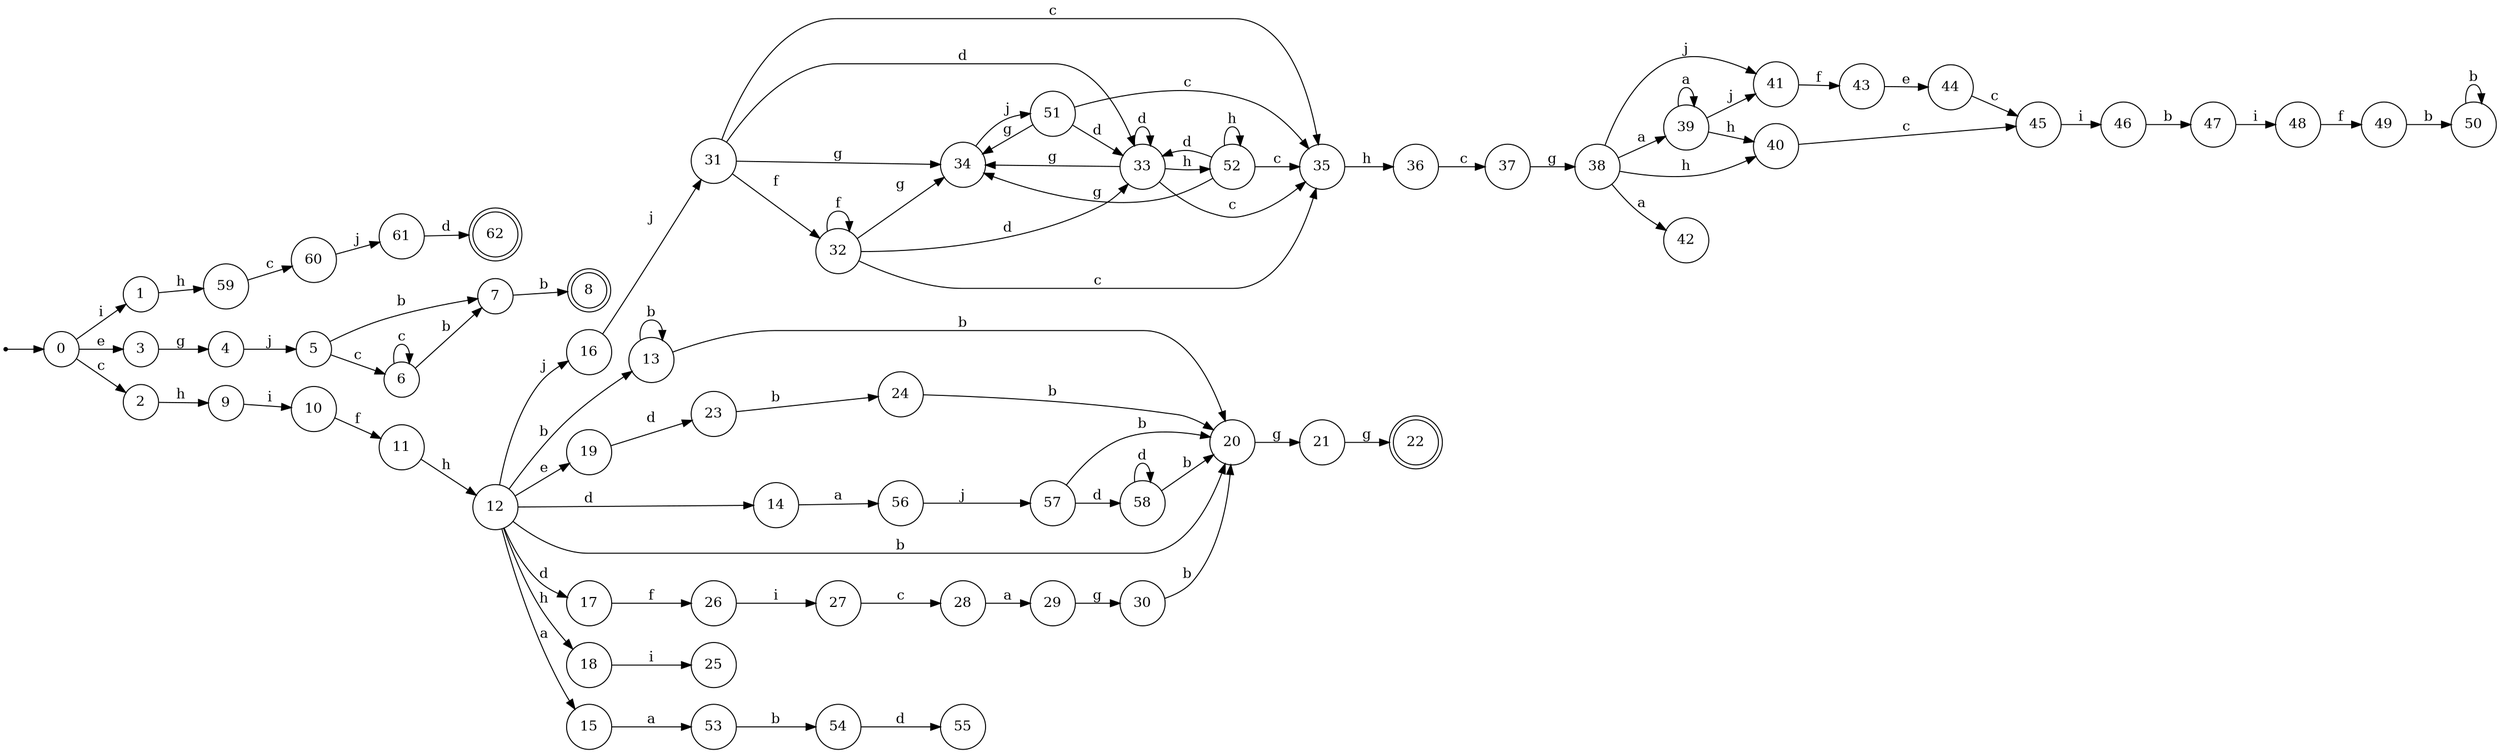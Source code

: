 digraph {
	rankdir = LR;
	size = "30,20";
	node [shape = point]; "dummy0"
	node [shape = circle]; "0"
	"dummy0" -> "0";
	node [shape = circle]; "36";
	node [shape = doublecircle]; "22";
	node [shape = circle]; "7";
	node [shape = circle]; "14";
	node [shape = circle]; "39";
	node [shape = circle]; "47";
	node [shape = circle]; "20";
	node [shape = circle]; "60";
	node [shape = circle]; "29";
	node [shape = circle]; "45";
	node [shape = circle]; "18";
	node [shape = circle]; "1";
	node [shape = circle]; "28";
	node [shape = circle]; "17";
	node [shape = circle]; "26";
	node [shape = circle]; "37";
	node [shape = circle]; "55";
	node [shape = circle]; "48";
	node [shape = circle]; "32";
	node [shape = circle]; "23";
	node [shape = circle]; "34";
	node [shape = circle]; "54";
	node [shape = circle]; "35";
	node [shape = circle]; "24";
	node [shape = doublecircle]; "62";
	node [shape = circle]; "57";
	node [shape = circle]; "59";
	node [shape = circle]; "27";
	node [shape = circle]; "12";
	node [shape = circle]; "3";
	node [shape = circle]; "21";
	node [shape = circle]; "46";
	node [shape = circle]; "5";
	node [shape = circle]; "58";
	node [shape = circle]; "4";
	node [shape = circle]; "56";
	node [shape = circle]; "6";
	node [shape = circle]; "61";
	node [shape = circle]; "15";
	node [shape = circle]; "42";
	node [shape = circle]; "30";
	node [shape = circle]; "11";
	node [shape = circle]; "25";
	node [shape = doublecircle]; "8";
	node [shape = circle]; "41";
	node [shape = circle]; "16";
	node [shape = circle]; "31";
	node [shape = circle]; "44";
	node [shape = circle]; "52";
	node [shape = circle]; "10";
	node [shape = circle]; "51";
	node [shape = circle]; "43";
	node [shape = circle]; "33";
	node [shape = circle]; "9";
	node [shape = circle]; "50";
	node [shape = circle]; "40";
	node [shape = circle]; "19";
	node [shape = circle]; "13";
	node [shape = circle]; "2";
	node [shape = circle]; "53";
	node [shape = circle]; "49";
	node [shape = circle]; "38";
	"31" -> "33" [label = "d"];
	"31" -> "32" [label = "f"];
	"31" -> "35" [label = "c"];
	"31" -> "34" [label = "g"];
	"53" -> "54" [label = "b"];
	"35" -> "36" [label = "h"];
	"41" -> "43" [label = "f"];
	"18" -> "25" [label = "i"];
	"19" -> "23" [label = "d"];
	"23" -> "24" [label = "b"];
	"13" -> "13" [label = "b"];
	"13" -> "20" [label = "b"];
	"3" -> "4" [label = "g"];
	"45" -> "46" [label = "i"];
	"54" -> "55" [label = "d"];
	"49" -> "50" [label = "b"];
	"57" -> "20" [label = "b"];
	"57" -> "58" [label = "d"];
	"24" -> "20" [label = "b"];
	"39" -> "40" [label = "h"];
	"39" -> "39" [label = "a"];
	"39" -> "41" [label = "j"];
	"7" -> "8" [label = "b"];
	"36" -> "37" [label = "c"];
	"26" -> "27" [label = "i"];
	"52" -> "35" [label = "c"];
	"52" -> "33" [label = "d"];
	"52" -> "52" [label = "h"];
	"52" -> "34" [label = "g"];
	"56" -> "57" [label = "j"];
	"20" -> "21" [label = "g"];
	"29" -> "30" [label = "g"];
	"27" -> "28" [label = "c"];
	"48" -> "49" [label = "f"];
	"58" -> "20" [label = "b"];
	"58" -> "58" [label = "d"];
	"51" -> "34" [label = "g"];
	"51" -> "33" [label = "d"];
	"51" -> "35" [label = "c"];
	"34" -> "51" [label = "j"];
	"37" -> "38" [label = "g"];
	"28" -> "29" [label = "a"];
	"50" -> "50" [label = "b"];
	"30" -> "20" [label = "b"];
	"14" -> "56" [label = "a"];
	"16" -> "31" [label = "j"];
	"4" -> "5" [label = "j"];
	"61" -> "62" [label = "d"];
	"17" -> "26" [label = "f"];
	"21" -> "22" [label = "g"];
	"38" -> "39" [label = "a"];
	"38" -> "42" [label = "a"];
	"38" -> "41" [label = "j"];
	"38" -> "40" [label = "h"];
	"11" -> "12" [label = "h"];
	"0" -> "1" [label = "i"];
	"0" -> "2" [label = "c"];
	"0" -> "3" [label = "e"];
	"59" -> "60" [label = "c"];
	"9" -> "10" [label = "i"];
	"6" -> "7" [label = "b"];
	"6" -> "6" [label = "c"];
	"32" -> "34" [label = "g"];
	"32" -> "35" [label = "c"];
	"32" -> "33" [label = "d"];
	"32" -> "32" [label = "f"];
	"43" -> "44" [label = "e"];
	"60" -> "61" [label = "j"];
	"44" -> "45" [label = "c"];
	"12" -> "18" [label = "h"];
	"12" -> "15" [label = "a"];
	"12" -> "13" [label = "b"];
	"12" -> "20" [label = "b"];
	"12" -> "14" [label = "d"];
	"12" -> "17" [label = "d"];
	"12" -> "16" [label = "j"];
	"12" -> "19" [label = "e"];
	"47" -> "48" [label = "i"];
	"46" -> "47" [label = "b"];
	"2" -> "9" [label = "h"];
	"5" -> "6" [label = "c"];
	"5" -> "7" [label = "b"];
	"10" -> "11" [label = "f"];
	"40" -> "45" [label = "c"];
	"15" -> "53" [label = "a"];
	"1" -> "59" [label = "h"];
	"33" -> "52" [label = "h"];
	"33" -> "33" [label = "d"];
	"33" -> "35" [label = "c"];
	"33" -> "34" [label = "g"];
}